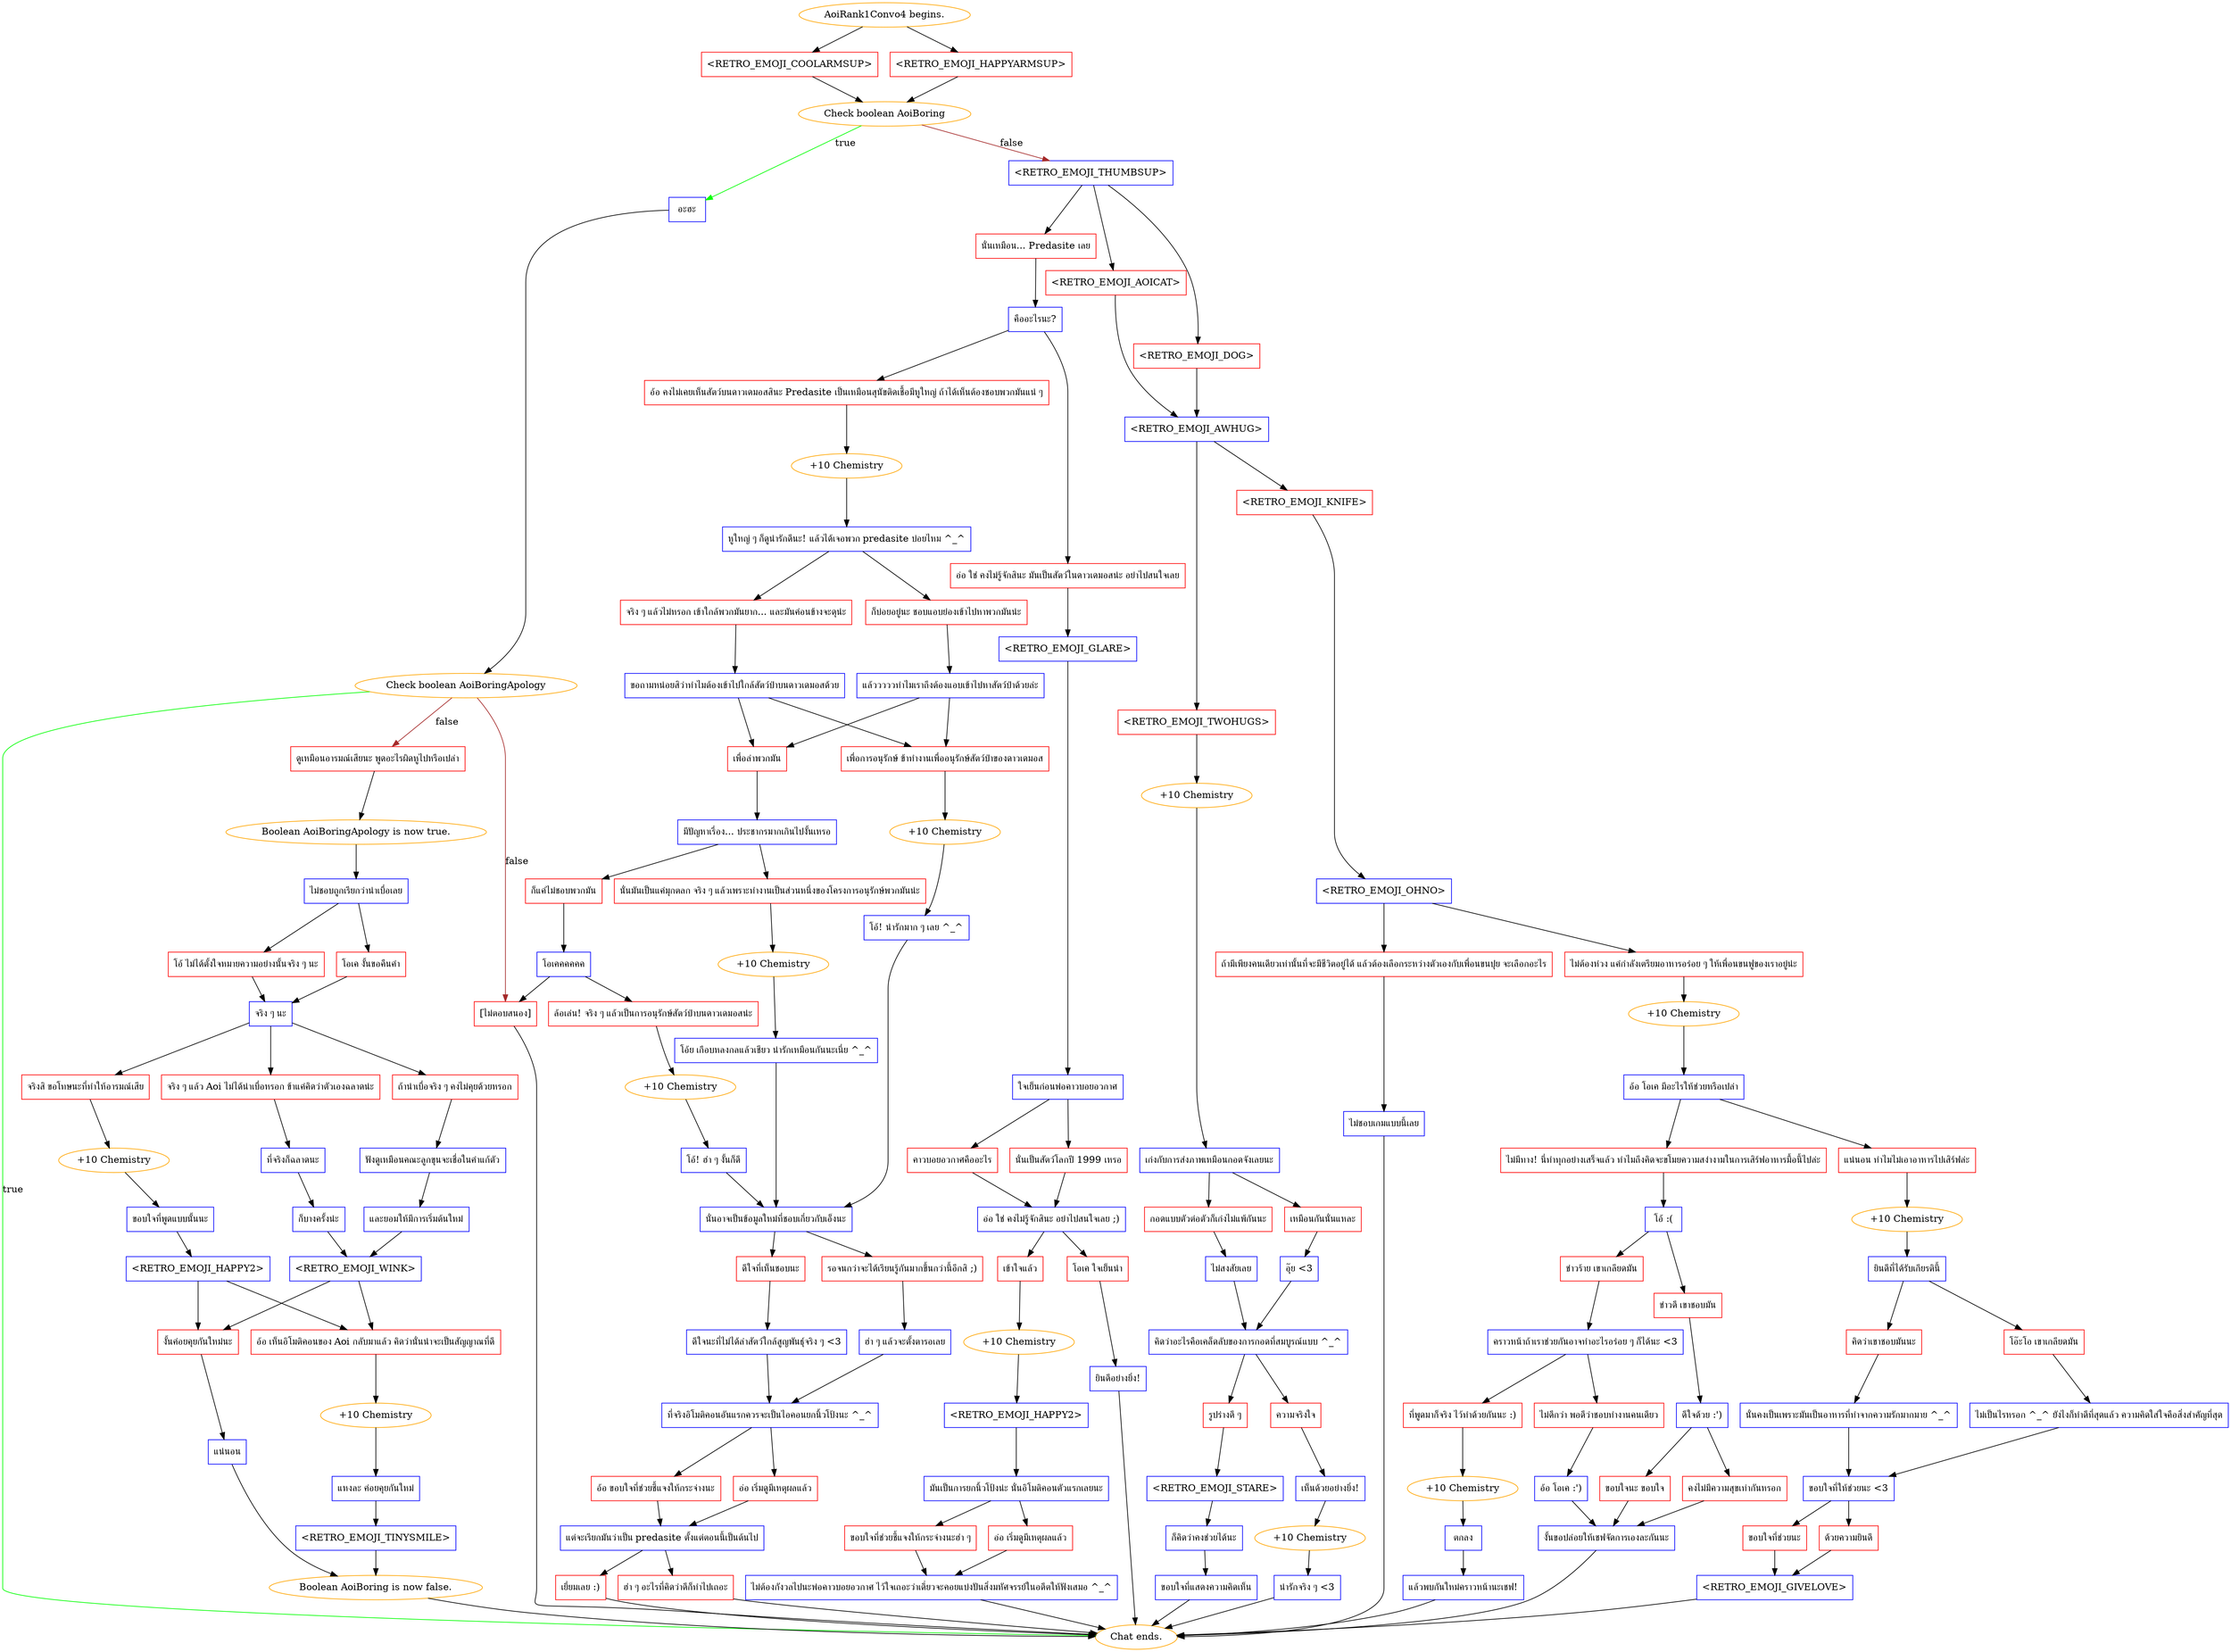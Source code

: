 digraph {
	"AoiRank1Convo4 begins." [color=orange];
		"AoiRank1Convo4 begins." -> j1116239077;
		"AoiRank1Convo4 begins." -> j1334370019;
	j1116239077 [label="<RETRO_EMOJI_COOLARMSUP>",shape=box,color=red];
		j1116239077 -> j3502165041;
	j1334370019 [label="<RETRO_EMOJI_HAPPYARMSUP>",shape=box,color=red];
		j1334370019 -> j3502165041;
	j3502165041 [label="Check boolean AoiBoring",color=orange];
		j3502165041 -> j915559464 [label=true,color=green];
		j3502165041 -> j3765989599 [label=false,color=brown];
	j915559464 [label="อะฮะ",shape=box,color=blue];
		j915559464 -> j4267925097;
	j3765989599 [label="<RETRO_EMOJI_THUMBSUP>",shape=box,color=blue];
		j3765989599 -> j331757324;
		j3765989599 -> j3577242513;
		j3765989599 -> j2643560838;
	j4267925097 [label="Check boolean AoiBoringApology",color=orange];
		j4267925097 -> "Chat ends." [label=true,color=green];
		j4267925097 -> j1326581708 [label=false,color=brown];
		j4267925097 -> j186718899 [label=false,color=brown];
	j331757324 [label="นั่นเหมือน... Predasite เลย",shape=box,color=red];
		j331757324 -> j2236958453;
	j3577242513 [label="<RETRO_EMOJI_AOICAT>",shape=box,color=red];
		j3577242513 -> j442971118;
	j2643560838 [label="<RETRO_EMOJI_DOG>",shape=box,color=red];
		j2643560838 -> j442971118;
	"Chat ends." [color=orange];
	j1326581708 [label="ดูเหมือนอารมณ์เสียนะ พูดอะไรผิดหูไปหรือเปล่า",shape=box,color=red];
		j1326581708 -> j3818407375;
	j186718899 [label="[ไม่ตอบสนอง]",shape=box,color=red];
		j186718899 -> "Chat ends.";
	j2236958453 [label="คืออะไรนะ?",shape=box,color=blue];
		j2236958453 -> j1898142429;
		j2236958453 -> j4252027426;
	j442971118 [label="<RETRO_EMOJI_AWHUG>",shape=box,color=blue];
		j442971118 -> j989559526;
		j442971118 -> j565201493;
	j3818407375 [label="Boolean AoiBoringApology is now true.",color=orange];
		j3818407375 -> j3070824144;
	j1898142429 [label="อ้อ คงไม่เคยเห็นสัตว์บนดาวเดมอสสินะ Predasite เป็นเหมือนสุนัขติดเชื้อมีหูใหญ่ ถ้าได้เห็นต้องชอบพวกมันแน่ ๆ",shape=box,color=red];
		j1898142429 -> j3282701451;
	j4252027426 [label="อ๋อ ใช่ คงไม่รู้จักสินะ มันเป็นสัตว์ในดาวเดมอสน่ะ อย่าไปสนใจเลย",shape=box,color=red];
		j4252027426 -> j3312677439;
	j989559526 [label="<RETRO_EMOJI_TWOHUGS>",shape=box,color=red];
		j989559526 -> j2458084878;
	j565201493 [label="<RETRO_EMOJI_KNIFE>",shape=box,color=red];
		j565201493 -> j1895744563;
	j3070824144 [label="ไม่ชอบถูกเรียกว่าน่าเบื่อเลย",shape=box,color=blue];
		j3070824144 -> j3841835626;
		j3070824144 -> j2594013962;
	j3282701451 [label="+10 Chemistry",color=orange];
		j3282701451 -> j1284877499;
	j3312677439 [label="<RETRO_EMOJI_GLARE>",shape=box,color=blue];
		j3312677439 -> j2447338953;
	j2458084878 [label="+10 Chemistry",color=orange];
		j2458084878 -> j3069994544;
	j1895744563 [label="<RETRO_EMOJI_OHNO>",shape=box,color=blue];
		j1895744563 -> j3856397230;
		j1895744563 -> j3506583890;
	j3841835626 [label="โอ้ ไม่ได้ตั้งใจหมายความอย่างนั้นจริง ๆ นะ",shape=box,color=red];
		j3841835626 -> j2664638875;
	j2594013962 [label="โอเค งั้นขอคืนคำ",shape=box,color=red];
		j2594013962 -> j2664638875;
	j1284877499 [label="หูใหญ่ ๆ ก็ดูน่ารักดีนะ! แล้วได้เจอพวก predasite บ่อยไหม ^_^",shape=box,color=blue];
		j1284877499 -> j2492107315;
		j1284877499 -> j1178123739;
	j2447338953 [label="ใจเย็นก่อนพ่อคาวบอยอวกาศ",shape=box,color=blue];
		j2447338953 -> j4242457228;
		j2447338953 -> j3370080432;
	j3069994544 [label="เก่งกับการส่งภาพเหมือนกอดจังเลยนะ",shape=box,color=blue];
		j3069994544 -> j3229197424;
		j3069994544 -> j2787027957;
	j3856397230 [label="ถ้ามีเพียงคนเดียวเท่านั้นที่จะมีชีวิตอยู่ได้ แล้วต้องเลือกระหว่างตัวเองกับเพื่อนขนปุย จะเลือกอะไร",shape=box,color=red];
		j3856397230 -> j854453853;
	j3506583890 [label="ไม่ต้องห่วง แค่กำลังเตรียมอาหารอร่อย ๆ ให้เพื่อนขนฟูของเราอยู่น่ะ",shape=box,color=red];
		j3506583890 -> j278475913;
	j2664638875 [label="จริง ๆ นะ",shape=box,color=blue];
		j2664638875 -> j1122343018;
		j2664638875 -> j2476407934;
		j2664638875 -> j3455976594;
	j2492107315 [label="จริง ๆ แล้วไม่หรอก เข้าใกล้พวกมันยาก... และมันค่อนข้างจะดุน่ะ",shape=box,color=red];
		j2492107315 -> j2681476733;
	j1178123739 [label="ก็บ่อยอยู่นะ ชอบแอบย่องเข้าไปหาพวกมันน่ะ",shape=box,color=red];
		j1178123739 -> j781854894;
	j4242457228 [label="คาวบอยอวกาศคืออะไร",shape=box,color=red];
		j4242457228 -> j4230948074;
	j3370080432 [label="นั่นเป็นสัตว์โลกปี 1999 เหรอ",shape=box,color=red];
		j3370080432 -> j4230948074;
	j3229197424 [label="กอดแบบตัวต่อตัวก็เก่งไม่แพ้กันนะ",shape=box,color=red];
		j3229197424 -> j990317148;
	j2787027957 [label="เหมือนกันนั่นแหละ",shape=box,color=red];
		j2787027957 -> j3946069553;
	j854453853 [label="ไม่ชอบเกมแบบนี้เลย",shape=box,color=blue];
		j854453853 -> "Chat ends.";
	j278475913 [label="+10 Chemistry",color=orange];
		j278475913 -> j1398649571;
	j1122343018 [label="จริงสิ ขอโทษนะที่ทำให้อารมณ์เสีย",shape=box,color=red];
		j1122343018 -> j3625211180;
	j2476407934 [label="จริง ๆ แล้ว Aoi ไม่ได้น่าเบื่อหรอก ข้าแค่คิดว่าตัวเองฉลาดน่ะ",shape=box,color=red];
		j2476407934 -> j2176729992;
	j3455976594 [label="ถ้าน่าเบื่อจริง ๆ คงไม่คุยด้วยหรอก",shape=box,color=red];
		j3455976594 -> j742156789;
	j2681476733 [label="ขอถามหน่อยสิว่าทำไมต้องเข้าไปใกล้สัตว์ป่าบนดาวเดมอสด้วย",shape=box,color=blue];
		j2681476733 -> j2468976048;
		j2681476733 -> j2955506232;
	j781854894 [label="แล้วววววทำไมเราถึงต้องแอบเข้าไปหาสัตว์ป่าด้วยล่ะ",shape=box,color=blue];
		j781854894 -> j2468976048;
		j781854894 -> j2955506232;
	j4230948074 [label="อ๋อ ใช่ คงไม่รู้จักสินะ อย่าไปสนใจเลย ;)",shape=box,color=blue];
		j4230948074 -> j1817218214;
		j4230948074 -> j117063049;
	j990317148 [label="ไม่สงสัยเลย",shape=box,color=blue];
		j990317148 -> j1632026728;
	j3946069553 [label="อุ๊ย <3",shape=box,color=blue];
		j3946069553 -> j1632026728;
	j1398649571 [label="อ้อ โอเค มีอะไรให้ช่วยหรือเปล่า",shape=box,color=blue];
		j1398649571 -> j3270732363;
		j1398649571 -> j2395990605;
	j3625211180 [label="+10 Chemistry",color=orange];
		j3625211180 -> j2847395957;
	j2176729992 [label="ที่จริงก็ฉลาดนะ",shape=box,color=blue];
		j2176729992 -> j1891327411;
	j742156789 [label="ฟังดูเหมือนคณะลูกขุนจะเชื่อในคำแก้ตัว",shape=box,color=blue];
		j742156789 -> j3997729604;
	j2468976048 [label="เพื่อล่าพวกมัน",shape=box,color=red];
		j2468976048 -> j2935318396;
	j2955506232 [label="เพื่อการอนุรักษ์ ข้าทำงานเพื่ออนุรักษ์สัตว์ป่าของดาวเดมอส",shape=box,color=red];
		j2955506232 -> j3070756260;
	j1817218214 [label="เข้าใจแล้ว",shape=box,color=red];
		j1817218214 -> j2315255757;
	j117063049 [label="โอเค ใจเย็นน่า",shape=box,color=red];
		j117063049 -> j2787543847;
	j1632026728 [label="คิดว่าอะไรคือเคล็ดลับของการกอดที่สมบูรณ์แบบ ^_^",shape=box,color=blue];
		j1632026728 -> j832801375;
		j1632026728 -> j2686225883;
	j3270732363 [label="ไม่มีทาง! นี่ทำทุกอย่างเสร็จแล้ว ทำไมถึงคิดจะขโมยความสง่างามในการเสิร์ฟอาหารมื้อนี้ไปล่ะ",shape=box,color=red];
		j3270732363 -> j2204921478;
	j2395990605 [label="แน่นอน ทำไมไม่เอาอาหารไปเสิร์ฟล่ะ",shape=box,color=red];
		j2395990605 -> j6094915;
	j2847395957 [label="ขอบใจที่พูดแบบนั้นนะ",shape=box,color=blue];
		j2847395957 -> j1572157123;
	j1891327411 [label="ก็บางครั้งน่ะ",shape=box,color=blue];
		j1891327411 -> j3818934539;
	j3997729604 [label="และยอมให้มีการเริ่มต้นใหม่",shape=box,color=blue];
		j3997729604 -> j3818934539;
	j2935318396 [label="มีปัญหาเรื่อง... ประชากรมากเกินไปงั้นเหรอ",shape=box,color=blue];
		j2935318396 -> j126219886;
		j2935318396 -> j832152426;
	j3070756260 [label="+10 Chemistry",color=orange];
		j3070756260 -> j21365603;
	j2315255757 [label="+10 Chemistry",color=orange];
		j2315255757 -> j3021912581;
	j2787543847 [label="ยินดีอย่างยิ่ง!",shape=box,color=blue];
		j2787543847 -> "Chat ends.";
	j832801375 [label="รูปร่างดี ๆ",shape=box,color=red];
		j832801375 -> j3487475542;
	j2686225883 [label="ความจริงใจ",shape=box,color=red];
		j2686225883 -> j2745118807;
	j2204921478 [label="โอ้ :(",shape=box,color=blue];
		j2204921478 -> j3613783934;
		j2204921478 -> j2222178025;
	j6094915 [label="+10 Chemistry",color=orange];
		j6094915 -> j3235209545;
	j1572157123 [label="<RETRO_EMOJI_HAPPY2>",shape=box,color=blue];
		j1572157123 -> j4229167381;
		j1572157123 -> j2406173484;
	j3818934539 [label="<RETRO_EMOJI_WINK>",shape=box,color=blue];
		j3818934539 -> j4229167381;
		j3818934539 -> j2406173484;
	j126219886 [label="ก็แค่ไม่ชอบพวกมัน",shape=box,color=red];
		j126219886 -> j148150644;
	j832152426 [label="นั่นมันเป็นแค่มุกตลก จริง ๆ แล้วเพราะทำงานเป็นส่วนหนึ่งของโครงการอนุรักษ์พวกมันน่ะ",shape=box,color=red];
		j832152426 -> j3216162373;
	j21365603 [label="โอ้! น่ารักมาก ๆ เลย ^_^",shape=box,color=blue];
		j21365603 -> j2312230899;
	j3021912581 [label="<RETRO_EMOJI_HAPPY2>",shape=box,color=blue];
		j3021912581 -> j2938904095;
	j3487475542 [label="<RETRO_EMOJI_STARE>",shape=box,color=blue];
		j3487475542 -> j3304580246;
	j2745118807 [label="เห็นด้วยอย่างยิ่ง!",shape=box,color=blue];
		j2745118807 -> j1461342053;
	j3613783934 [label="ข่าวร้าย เขาเกลียดมัน",shape=box,color=red];
		j3613783934 -> j2907979191;
	j2222178025 [label="ข่าวดี เขาชอบมัน",shape=box,color=red];
		j2222178025 -> j2764706270;
	j3235209545 [label="ยินดีที่ได้รับเกียรตินี้",shape=box,color=blue];
		j3235209545 -> j2627555170;
		j3235209545 -> j1806033760;
	j4229167381 [label="งั้นค่อยคุยกันใหม่นะ",shape=box,color=red];
		j4229167381 -> j2958166959;
	j2406173484 [label="อ้อ เห็นอิโมติคอนของ Aoi กลับมาแล้ว คิดว่านั่นน่าจะเป็นสัญญาณที่ดี",shape=box,color=red];
		j2406173484 -> j1265627593;
	j148150644 [label="โอเคคคคคค",shape=box,color=blue];
		j148150644 -> j2705654106;
		j148150644 -> j186718899;
	j3216162373 [label="+10 Chemistry",color=orange];
		j3216162373 -> j600607851;
	j2312230899 [label="นั่นอาจเป็นข้อมูลใหม่ที่ชอบเกี่ยวกับเอ็งนะ",shape=box,color=blue];
		j2312230899 -> j1866295808;
		j2312230899 -> j1286273549;
	j2938904095 [label="มันเป็นการยกนิ้วโป้งน่ะ นั่นอิโมติคอนตัวแรกเลยนะ",shape=box,color=blue];
		j2938904095 -> j2274410781;
		j2938904095 -> j156539533;
	j3304580246 [label="ก็คิดว่าคงช่วยได้นะ",shape=box,color=blue];
		j3304580246 -> j1827191723;
	j1461342053 [label="+10 Chemistry",color=orange];
		j1461342053 -> j1859681276;
	j2907979191 [label="คราวหน้าถ้าเราช่วยกันอาจทำอะไรอร่อย ๆ ก็ได้นะ <3",shape=box,color=blue];
		j2907979191 -> j2303603661;
		j2907979191 -> j1786224554;
	j2764706270 [label="ดีใจด้วย :')",shape=box,color=blue];
		j2764706270 -> j669701725;
		j2764706270 -> j3915508633;
	j2627555170 [label="คิดว่าเขาชอบมันนะ",shape=box,color=red];
		j2627555170 -> j406957745;
	j1806033760 [label="โอ๊ะโอ เขาเกลียดมัน",shape=box,color=red];
		j1806033760 -> j968628511;
	j2958166959 [label="แน่นอน",shape=box,color=blue];
		j2958166959 -> j2581611291;
	j1265627593 [label="+10 Chemistry",color=orange];
		j1265627593 -> j2434722464;
	j2705654106 [label="ล้อเล่น! จริง ๆ แล้วเป็นการอนุรักษ์สัตว์ป่าบนดาวเดมอสน่ะ",shape=box,color=red];
		j2705654106 -> j1273450728;
	j600607851 [label="โอ้ย เกือบหลงกลแล้วเชียว น่ารักเหมือนกันนะเนี่ย ^_^",shape=box,color=blue];
		j600607851 -> j2312230899;
	j1866295808 [label="ดีใจที่เห็นชอบนะ",shape=box,color=red];
		j1866295808 -> j1492108290;
	j1286273549 [label="รอจนกว่าจะได้เรียนรู้กันมากขึ้นกว่านี้อีกสิ ;)",shape=box,color=red];
		j1286273549 -> j1295445738;
	j2274410781 [label="ขอบใจที่ช่วยชี้แจงให้กระจ่างนะฮ่า ๆ",shape=box,color=red];
		j2274410781 -> j2537529051;
	j156539533 [label="อ๋อ เริ่มดูมีเหตุผลแล้ว",shape=box,color=red];
		j156539533 -> j2537529051;
	j1827191723 [label="ขอบใจที่แสดงความคิดเห็น",shape=box,color=blue];
		j1827191723 -> "Chat ends.";
	j1859681276 [label="น่ารักจริง ๆ <3",shape=box,color=blue];
		j1859681276 -> "Chat ends.";
	j2303603661 [label="ที่พูดมาก็จริง ไว้ทำด้วยกันนะ :)",shape=box,color=red];
		j2303603661 -> j1215086136;
	j1786224554 [label="ไม่ดีกว่า พอดีว่าชอบทำงานคนเดียว",shape=box,color=red];
		j1786224554 -> j1726344126;
	j669701725 [label="ขอบใจนะ ขอบใจ",shape=box,color=red];
		j669701725 -> j1558130479;
	j3915508633 [label="คงไม่มีความสุขเท่ากันหรอก",shape=box,color=red];
		j3915508633 -> j1558130479;
	j406957745 [label="นั่นคงเป็นเพราะมันเป็นอาหารที่ทำจากความรักมากมาย ^_^",shape=box,color=blue];
		j406957745 -> j1927161834;
	j968628511 [label="ไม่เป็นไรหรอก ^_^ ยังไงก็ทำดีที่สุดแล้ว ความคิดใส่ใจคือสิ่งสำคัญที่สุด",shape=box,color=blue];
		j968628511 -> j1927161834;
	j2581611291 [label="Boolean AoiBoring is now false.",color=orange];
		j2581611291 -> "Chat ends.";
	j2434722464 [label="แหงละ ค่อยคุยกันใหม่",shape=box,color=blue];
		j2434722464 -> j153386734;
	j1273450728 [label="+10 Chemistry",color=orange];
		j1273450728 -> j1193199917;
	j1492108290 [label="ดีใจนะที่ไม่ได้ล่าสัตว์ใกล้สูญพันธุ์จริง ๆ <3",shape=box,color=blue];
		j1492108290 -> j4282657045;
	j1295445738 [label="ฮ่า ๆ แล้วจะตั้งตารอเลย",shape=box,color=blue];
		j1295445738 -> j4282657045;
	j2537529051 [label="ไม่ต้องกังวลไปนะพ่อคาวบอยอวกาศ ไว้ใจเถอะว่าเดี๋ยวจะคอยแบ่งปันสิ่งมหัศจรรย์ในอดีตให้ฟังเสมอ ^_^",shape=box,color=blue];
		j2537529051 -> "Chat ends.";
	j1215086136 [label="+10 Chemistry",color=orange];
		j1215086136 -> j1151322480;
	j1726344126 [label="อ้อ โอเค :')",shape=box,color=blue];
		j1726344126 -> j1558130479;
	j1558130479 [label="งั้นขอปล่อยให้เชฟจัดการเองละกันนะ",shape=box,color=blue];
		j1558130479 -> "Chat ends.";
	j1927161834 [label="ขอบใจที่ให้ช่วยนะ <3",shape=box,color=blue];
		j1927161834 -> j682865205;
		j1927161834 -> j2696375907;
	j153386734 [label="<RETRO_EMOJI_TINYSMILE>",shape=box,color=blue];
		j153386734 -> j2581611291;
	j1193199917 [label="โอ้! ฮ่า ๆ งั้นก็ดี",shape=box,color=blue];
		j1193199917 -> j2312230899;
	j4282657045 [label="ที่จริงอิโมติคอนอันแรกควรจะเป็นไอคอนยกนิ้วโป้งนะ ^_^",shape=box,color=blue];
		j4282657045 -> j640344670;
		j4282657045 -> j790999599;
	j1151322480 [label="ตกลง",shape=box,color=blue];
		j1151322480 -> j4032424127;
	j682865205 [label="ขอบใจที่ช่วยนะ",shape=box,color=red];
		j682865205 -> j3455463371;
	j2696375907 [label="ด้วยความยินดี",shape=box,color=red];
		j2696375907 -> j3455463371;
	j640344670 [label="อ้อ ขอบใจที่ช่วยชี้แจงให้กระจ่างนะ",shape=box,color=red];
		j640344670 -> j3086145832;
	j790999599 [label="อ๋อ เริ่มดูมีเหตุผลแล้ว",shape=box,color=red];
		j790999599 -> j3086145832;
	j4032424127 [label="แล้วพบกันใหม่คราวหน้านะเชฟ!",shape=box,color=blue];
		j4032424127 -> "Chat ends.";
	j3455463371 [label="<RETRO_EMOJI_GIVELOVE>",shape=box,color=blue];
		j3455463371 -> "Chat ends.";
	j3086145832 [label="แต่จะเรียกมันว่าเป็น predasite ตั้งแต่ตอนนี้เป็นต้นไป",shape=box,color=blue];
		j3086145832 -> j2293239220;
		j3086145832 -> j2056313208;
	j2293239220 [label="เยี่ยมเลย :)",shape=box,color=red];
		j2293239220 -> "Chat ends.";
	j2056313208 [label="ฮ่า ๆ อะไรที่คิดว่าดีก็ทำไปเถอะ",shape=box,color=red];
		j2056313208 -> "Chat ends.";
}